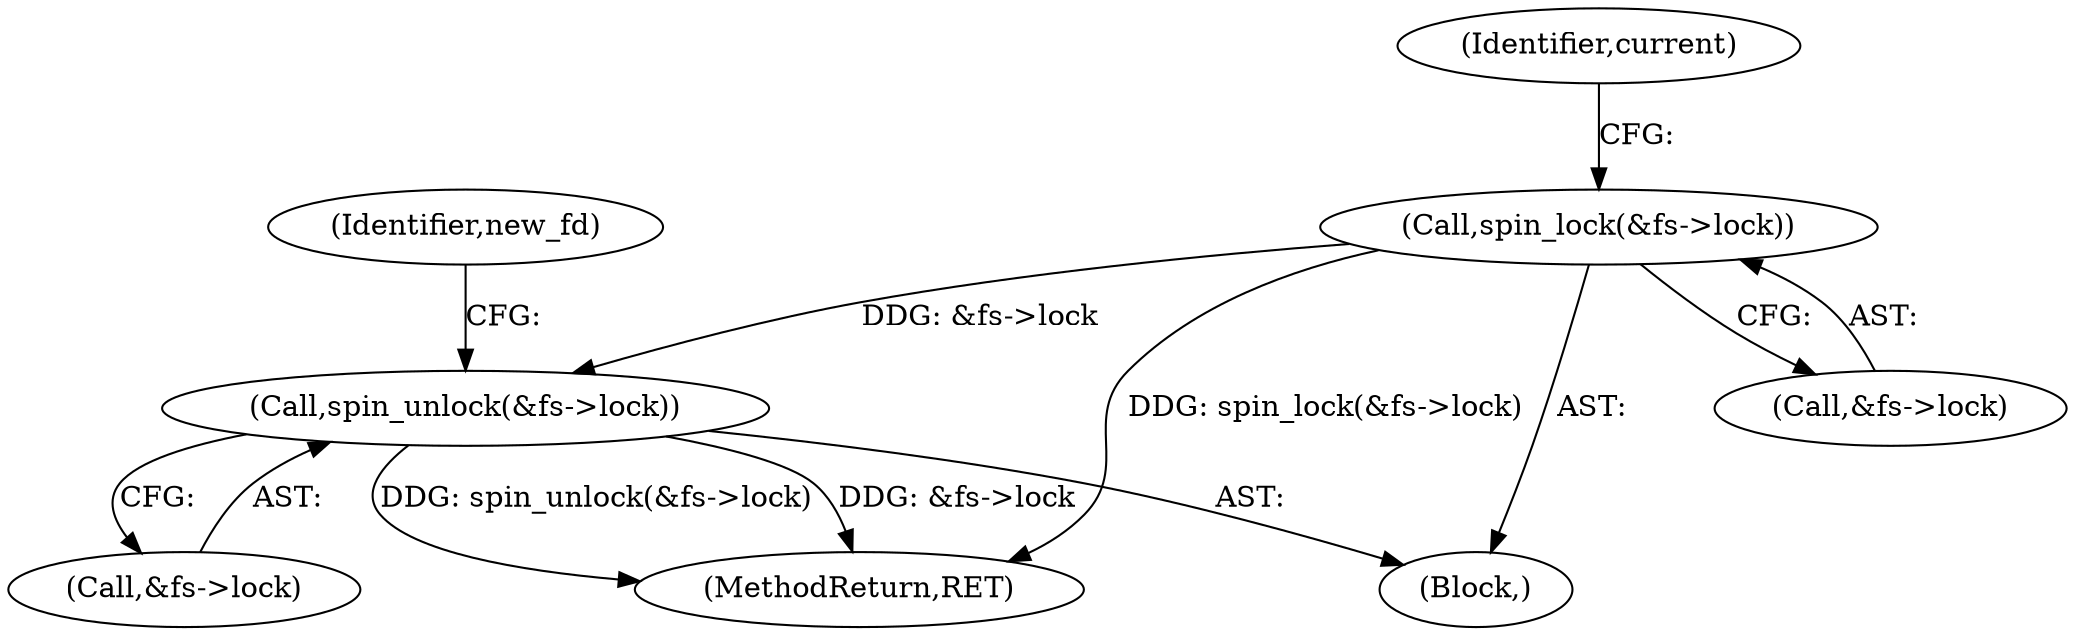 digraph "0_linux_e66eded8309ebf679d3d3c1f5820d1f2ca332c71@pointer" {
"1000258" [label="(Call,spin_lock(&fs->lock))"];
"1000280" [label="(Call,spin_unlock(&fs->lock))"];
"1000286" [label="(Identifier,new_fd)"];
"1000281" [label="(Call,&fs->lock)"];
"1000280" [label="(Call,spin_unlock(&fs->lock))"];
"1000329" [label="(MethodReturn,RET)"];
"1000258" [label="(Call,spin_lock(&fs->lock))"];
"1000252" [label="(Block,)"];
"1000259" [label="(Call,&fs->lock)"];
"1000265" [label="(Identifier,current)"];
"1000258" -> "1000252"  [label="AST: "];
"1000258" -> "1000259"  [label="CFG: "];
"1000259" -> "1000258"  [label="AST: "];
"1000265" -> "1000258"  [label="CFG: "];
"1000258" -> "1000329"  [label="DDG: spin_lock(&fs->lock)"];
"1000258" -> "1000280"  [label="DDG: &fs->lock"];
"1000280" -> "1000252"  [label="AST: "];
"1000280" -> "1000281"  [label="CFG: "];
"1000281" -> "1000280"  [label="AST: "];
"1000286" -> "1000280"  [label="CFG: "];
"1000280" -> "1000329"  [label="DDG: spin_unlock(&fs->lock)"];
"1000280" -> "1000329"  [label="DDG: &fs->lock"];
}
